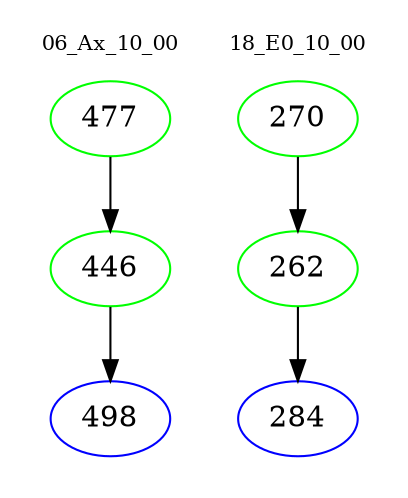 digraph{
subgraph cluster_0 {
color = white
label = "06_Ax_10_00";
fontsize=10;
T0_477 [label="477", color="green"]
T0_477 -> T0_446 [color="black"]
T0_446 [label="446", color="green"]
T0_446 -> T0_498 [color="black"]
T0_498 [label="498", color="blue"]
}
subgraph cluster_1 {
color = white
label = "18_E0_10_00";
fontsize=10;
T1_270 [label="270", color="green"]
T1_270 -> T1_262 [color="black"]
T1_262 [label="262", color="green"]
T1_262 -> T1_284 [color="black"]
T1_284 [label="284", color="blue"]
}
}
